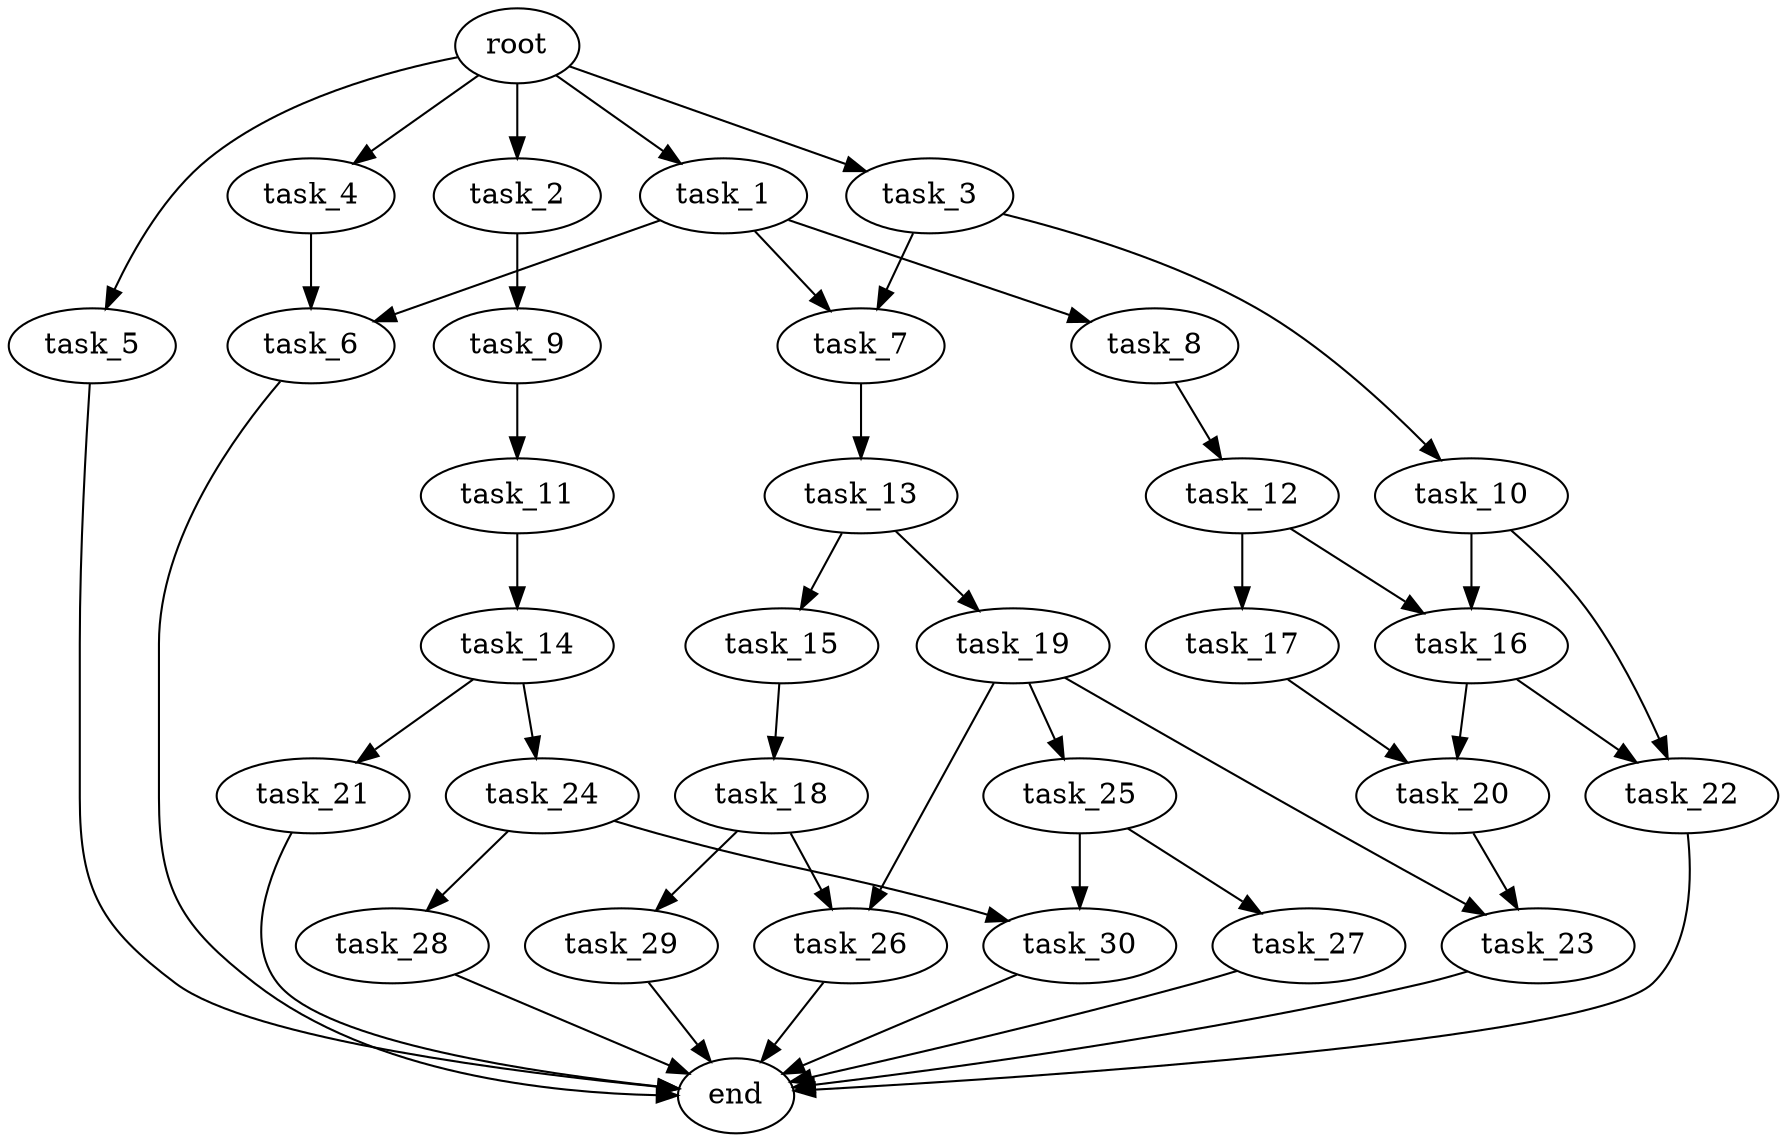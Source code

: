 digraph G {
  root [size="0.000000e+00"];
  task_1 [size="4.643309e+09"];
  task_2 [size="9.989893e+08"];
  task_3 [size="1.747843e+09"];
  task_4 [size="3.954058e+08"];
  task_5 [size="2.906381e+09"];
  task_6 [size="8.016159e+09"];
  task_7 [size="3.127758e+09"];
  task_8 [size="7.385663e+09"];
  task_9 [size="9.508897e+08"];
  task_10 [size="7.582282e+09"];
  task_11 [size="4.598450e+08"];
  task_12 [size="8.520135e+09"];
  task_13 [size="6.633887e+09"];
  task_14 [size="1.705952e+09"];
  task_15 [size="3.575917e+09"];
  task_16 [size="4.377707e+09"];
  task_17 [size="6.218449e+09"];
  task_18 [size="8.784877e+09"];
  task_19 [size="9.304202e+08"];
  task_20 [size="8.149828e+09"];
  task_21 [size="1.829511e+09"];
  task_22 [size="4.008374e+09"];
  task_23 [size="9.623137e+09"];
  task_24 [size="2.719059e+09"];
  task_25 [size="3.857769e+09"];
  task_26 [size="8.506865e+09"];
  task_27 [size="7.999191e+09"];
  task_28 [size="6.488816e+09"];
  task_29 [size="7.969299e+09"];
  task_30 [size="1.131453e+09"];
  end [size="0.000000e+00"];

  root -> task_1 [size="1.000000e-12"];
  root -> task_2 [size="1.000000e-12"];
  root -> task_3 [size="1.000000e-12"];
  root -> task_4 [size="1.000000e-12"];
  root -> task_5 [size="1.000000e-12"];
  task_1 -> task_6 [size="4.008080e+08"];
  task_1 -> task_7 [size="1.563879e+08"];
  task_1 -> task_8 [size="7.385663e+08"];
  task_2 -> task_9 [size="9.508897e+07"];
  task_3 -> task_7 [size="1.563879e+08"];
  task_3 -> task_10 [size="7.582282e+08"];
  task_4 -> task_6 [size="4.008080e+08"];
  task_5 -> end [size="1.000000e-12"];
  task_6 -> end [size="1.000000e-12"];
  task_7 -> task_13 [size="6.633887e+08"];
  task_8 -> task_12 [size="8.520135e+08"];
  task_9 -> task_11 [size="4.598450e+07"];
  task_10 -> task_16 [size="2.188854e+08"];
  task_10 -> task_22 [size="2.004187e+08"];
  task_11 -> task_14 [size="1.705952e+08"];
  task_12 -> task_16 [size="2.188854e+08"];
  task_12 -> task_17 [size="6.218449e+08"];
  task_13 -> task_15 [size="3.575917e+08"];
  task_13 -> task_19 [size="9.304202e+07"];
  task_14 -> task_21 [size="1.829511e+08"];
  task_14 -> task_24 [size="2.719059e+08"];
  task_15 -> task_18 [size="8.784877e+08"];
  task_16 -> task_20 [size="4.074914e+08"];
  task_16 -> task_22 [size="2.004187e+08"];
  task_17 -> task_20 [size="4.074914e+08"];
  task_18 -> task_26 [size="4.253433e+08"];
  task_18 -> task_29 [size="7.969299e+08"];
  task_19 -> task_23 [size="4.811568e+08"];
  task_19 -> task_25 [size="3.857769e+08"];
  task_19 -> task_26 [size="4.253433e+08"];
  task_20 -> task_23 [size="4.811568e+08"];
  task_21 -> end [size="1.000000e-12"];
  task_22 -> end [size="1.000000e-12"];
  task_23 -> end [size="1.000000e-12"];
  task_24 -> task_28 [size="6.488816e+08"];
  task_24 -> task_30 [size="5.657263e+07"];
  task_25 -> task_27 [size="7.999191e+08"];
  task_25 -> task_30 [size="5.657263e+07"];
  task_26 -> end [size="1.000000e-12"];
  task_27 -> end [size="1.000000e-12"];
  task_28 -> end [size="1.000000e-12"];
  task_29 -> end [size="1.000000e-12"];
  task_30 -> end [size="1.000000e-12"];
}
